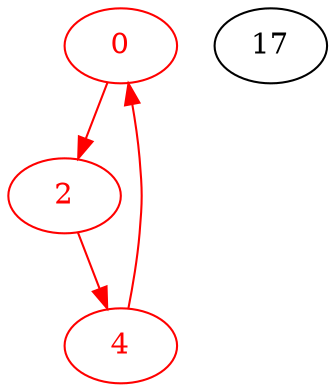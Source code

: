 digraph g{
node [color = red, fontcolor=red]; 0 2 4 ;
0 -> 2 [color=red] ;
2 -> 4 [color=red] ;
4 -> 0 [color=red] ;
node [color = black, fontcolor=black]; 17 ;
}